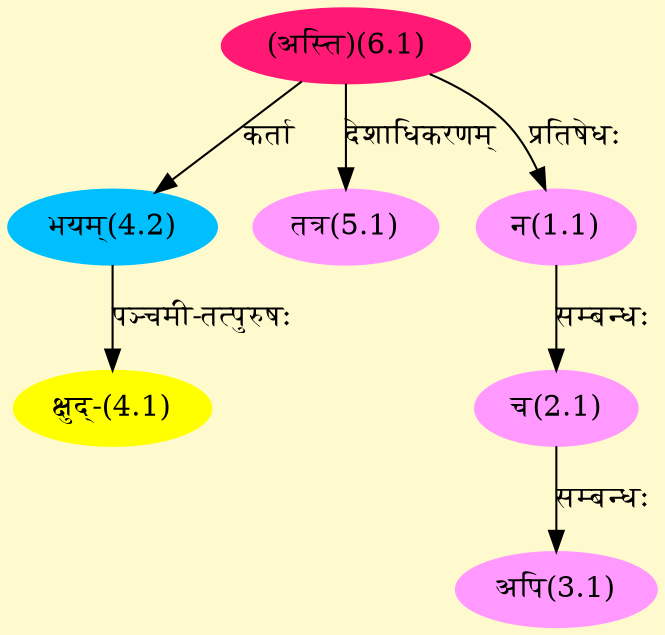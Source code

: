 digraph G{
rankdir=BT;
 compound=true;
 bgcolor="lemonchiffon1";
Node1_1 [style=filled, color="#FF99FF" label = "न(1.1)"]
Node6_1 [style=filled, color="#FF1975" label = "(अस्ति)(6.1)"]
Node2_1 [style=filled, color="#FF99FF" label = "च(2.1)"]
Node3_1 [style=filled, color="#FF99FF" label = "अपि(3.1)"]
Node4_1 [style=filled, color="#FFFF00" label = "क्षुद्-(4.1)"]
Node4_2 [style=filled, color="#00BFFF" label = "भयम्(4.2)"]
Node5_1 [style=filled, color="#FF99FF" label = "तत्र(5.1)"]
/* Start of Relations section */

Node1_1 -> Node6_1 [  label="प्रतिषेधः"  dir="back" ]
Node2_1 -> Node1_1 [  label="सम्बन्धः"  dir="back" ]
Node3_1 -> Node2_1 [  label="सम्बन्धः"  dir="back" ]
Node4_1 -> Node4_2 [  label="पञ्चमी-तत्पुरुषः"  dir="back" ]
Node4_2 -> Node6_1 [  label="कर्ता"  dir="back" ]
Node5_1 -> Node6_1 [  label="देशाधिकरणम्"  dir="back" ]
}
